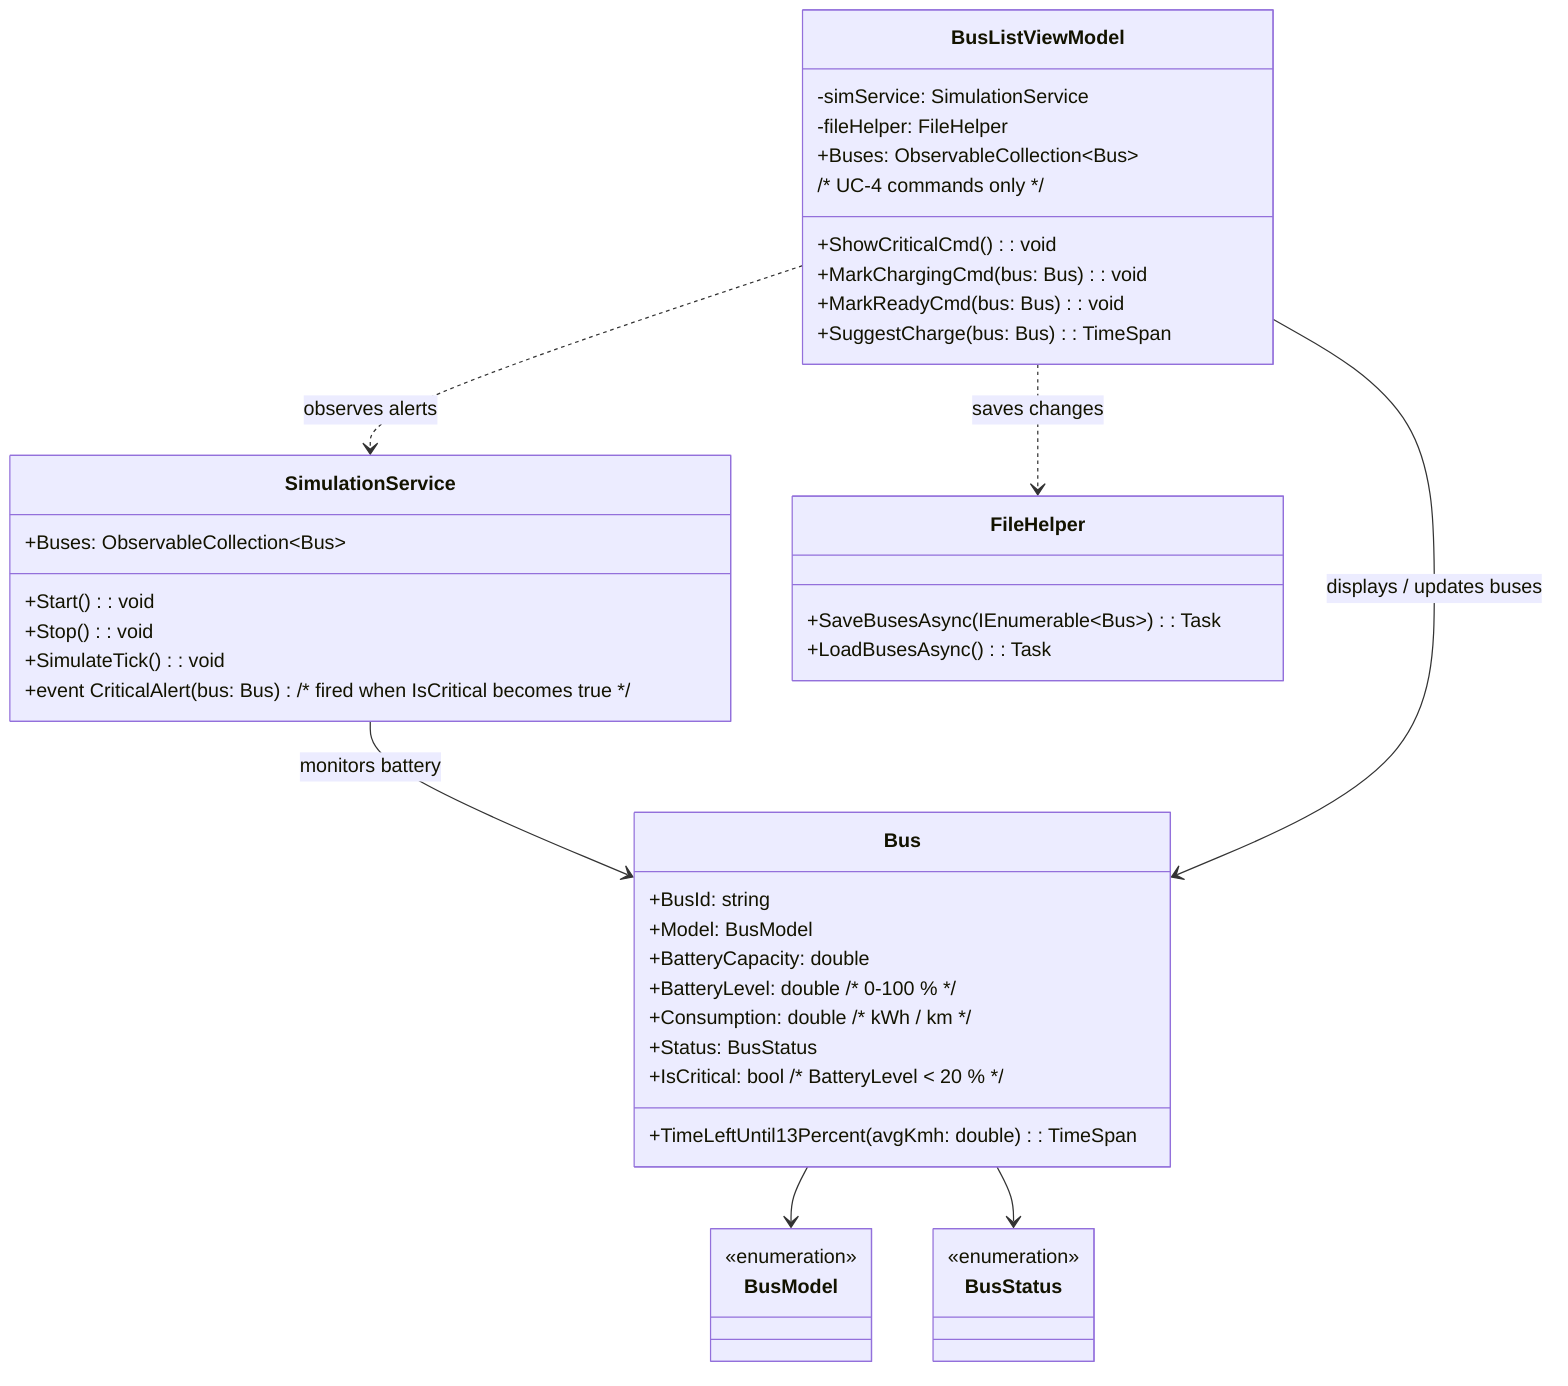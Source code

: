 classDiagram
%% -------- DOMAIN --------
class Bus {
    +BusId: string
    +Model: BusModel
    +BatteryCapacity: double
    +BatteryLevel: double          /* 0-100 % */
    +Consumption: double           /* kWh / km */
    +Status: BusStatus
    +IsCritical: bool              /* BatteryLevel < 20 % */
    +TimeLeftUntil13Percent(avgKmh: double): TimeSpan
}

class BusModel   { <<enumeration>> }
class BusStatus  { <<enumeration>> }
Bus --> BusModel
Bus --> BusStatus

%% -------- SERVICE --------
class SimulationService {
    +Buses: ObservableCollection~Bus~
    +Start(): void
    +Stop(): void
    +SimulateTick(): void
    +event CriticalAlert(bus: Bus)        /* fired when IsCritical becomes true */
}
SimulationService --> Bus                 : monitors battery

%% -------- PERSISTENCE --------
class FileHelper {
    +SaveBusesAsync(IEnumerable~Bus~): Task
    +LoadBusesAsync(): Task<List~Bus~>
}

%% -------- PRESENTATION (UC-4 specific) --------
class BusListViewModel {
    -simService: SimulationService
    -fileHelper: FileHelper
    +Buses: ObservableCollection~Bus~

    /* UC-4 commands only */
    +ShowCriticalCmd(): void
    +MarkChargingCmd(bus: Bus): void
    +MarkReadyCmd(bus: Bus): void
    +SuggestCharge(bus: Bus): TimeSpan
}

BusListViewModel ..> SimulationService   : observes alerts
BusListViewModel ..> FileHelper          : saves changes
BusListViewModel --> Bus                 : displays / updates buses
